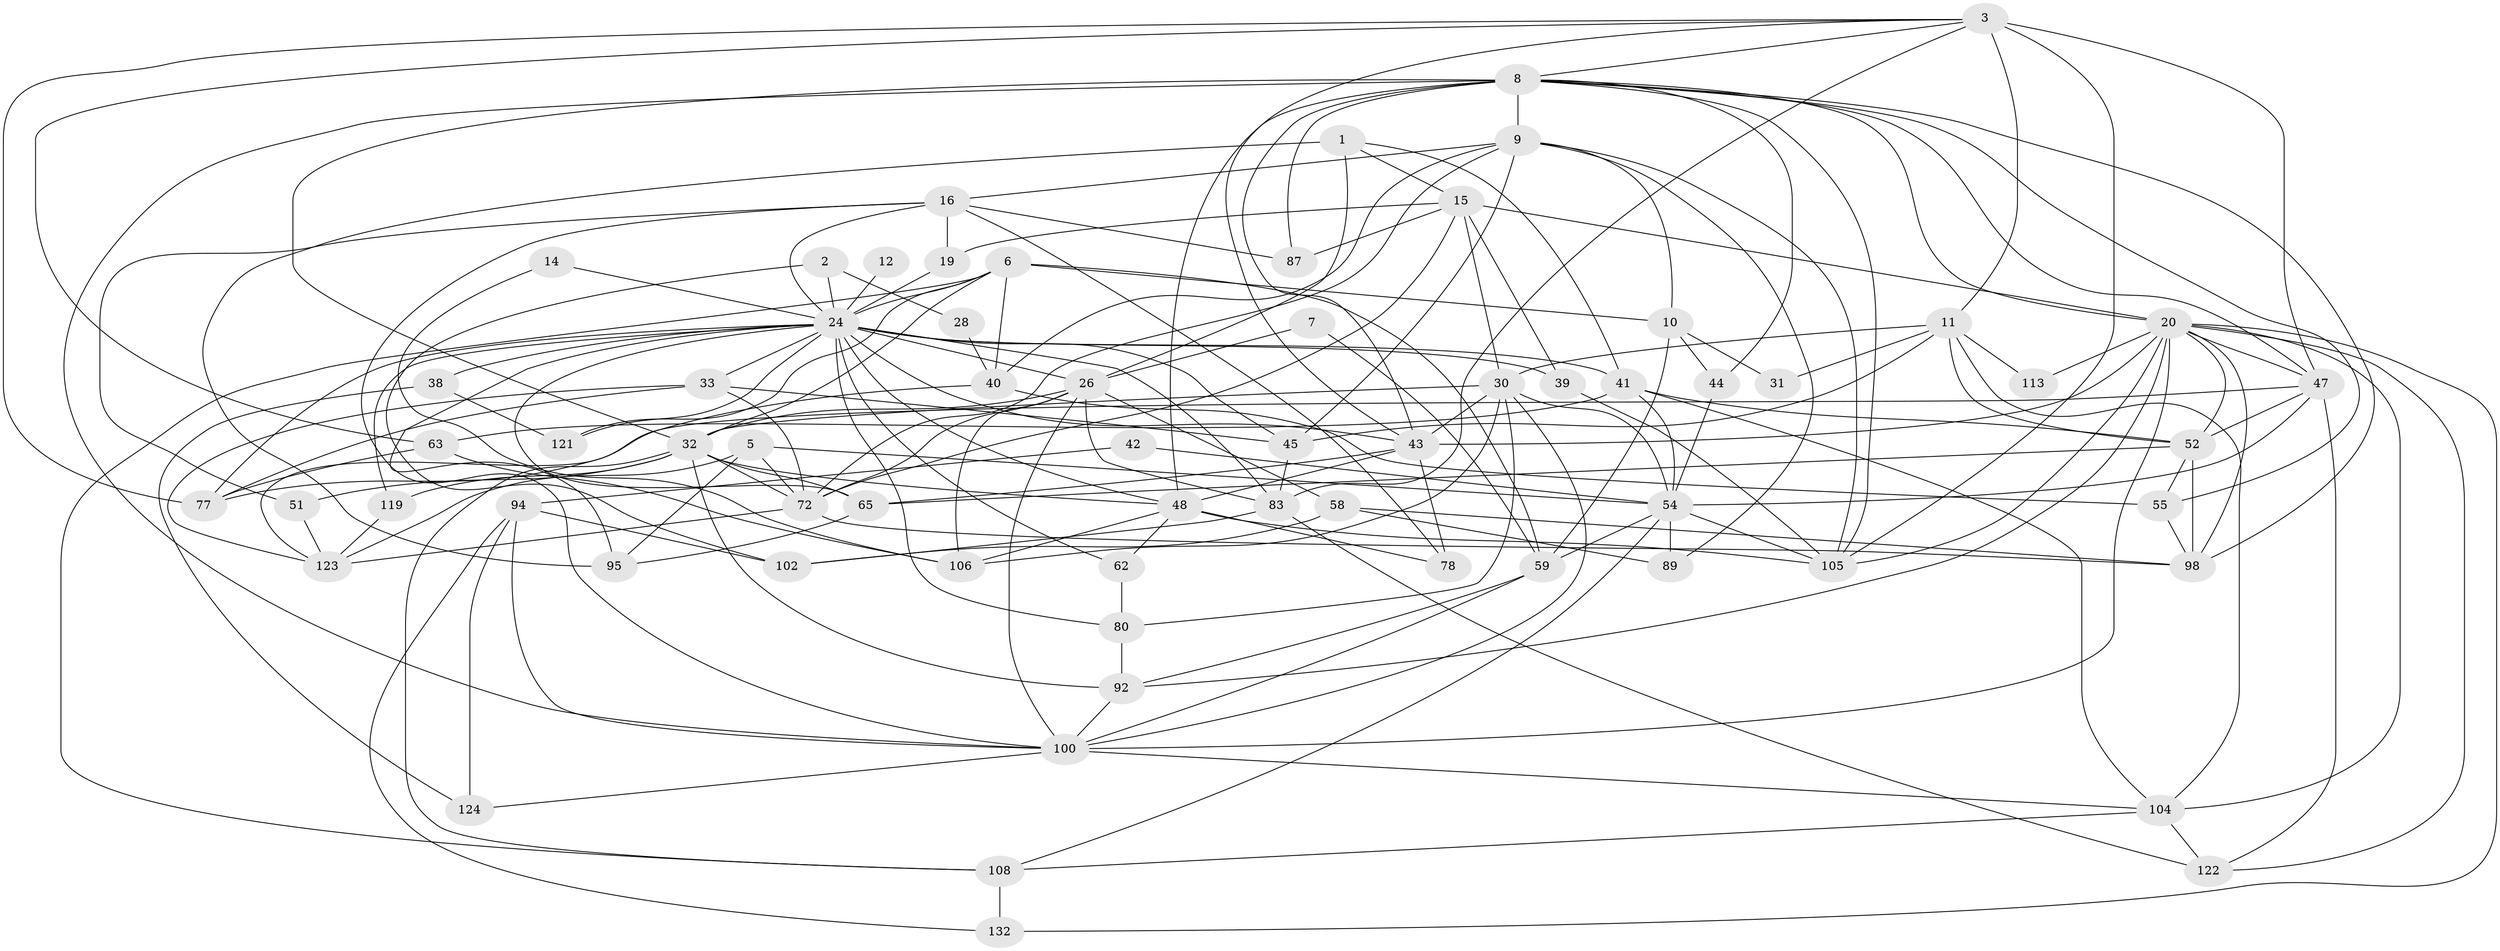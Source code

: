// original degree distribution, {2: 0.14393939393939395, 4: 0.23484848484848486, 3: 0.3106060606060606, 8: 0.015151515151515152, 7: 0.030303030303030304, 5: 0.15151515151515152, 6: 0.09090909090909091, 9: 0.022727272727272728}
// Generated by graph-tools (version 1.1) at 2025/15/03/09/25 04:15:10]
// undirected, 66 vertices, 181 edges
graph export_dot {
graph [start="1"]
  node [color=gray90,style=filled];
  1 [super="+17"];
  2 [super="+91"];
  3 [super="+27+13+4+116"];
  5 [super="+37"];
  6 [super="+74+103"];
  7;
  8 [super="+84+76+68"];
  9 [super="+18+70+118"];
  10;
  11 [super="+23+90"];
  12;
  14;
  15 [super="+96+21"];
  16 [super="+46"];
  19 [super="+29"];
  20 [super="+50+73+36+34"];
  24 [super="+25+127+67"];
  26 [super="+81"];
  28;
  30 [super="+79+69"];
  31;
  32 [super="+35+75"];
  33 [super="+111"];
  38;
  39;
  40 [super="+53+64"];
  41 [super="+71"];
  42;
  43 [super="+49"];
  44;
  45 [super="+110+60"];
  47 [super="+57"];
  48 [super="+66+97"];
  51;
  52 [super="+56"];
  54 [super="+88"];
  55;
  58;
  59 [super="+101"];
  62;
  63;
  65 [super="+86"];
  72 [super="+117"];
  77;
  78;
  80 [super="+112"];
  83 [super="+120"];
  87;
  89;
  92;
  94 [super="+115"];
  95;
  98;
  100 [super="+129"];
  102;
  104;
  105 [super="+126"];
  106 [super="+107"];
  108;
  113;
  119;
  121;
  122;
  123;
  124 [super="+130"];
  132;
  1 -- 15;
  1 -- 95;
  1 -- 41;
  1 -- 26;
  2 -- 28;
  2 -- 102;
  2 -- 24 [weight=2];
  3 -- 11;
  3 -- 47;
  3 -- 77;
  3 -- 63;
  3 -- 8;
  3 -- 83 [weight=2];
  3 -- 105;
  3 -- 43;
  5 -- 123;
  5 -- 54;
  5 -- 95;
  5 -- 72;
  6 -- 59;
  6 -- 40 [weight=2];
  6 -- 121;
  6 -- 10;
  6 -- 24 [weight=2];
  6 -- 32;
  6 -- 108;
  7 -- 59;
  7 -- 26;
  8 -- 47;
  8 -- 55;
  8 -- 98;
  8 -- 105;
  8 -- 44;
  8 -- 87;
  8 -- 32 [weight=2];
  8 -- 100;
  8 -- 43 [weight=2];
  8 -- 9;
  8 -- 20;
  8 -- 48;
  9 -- 72 [weight=2];
  9 -- 40;
  9 -- 10;
  9 -- 105;
  9 -- 89;
  9 -- 16;
  9 -- 45;
  10 -- 59;
  10 -- 44;
  10 -- 31;
  11 -- 104;
  11 -- 113;
  11 -- 45;
  11 -- 31;
  11 -- 52;
  11 -- 30 [weight=2];
  12 -- 24 [weight=2];
  14 -- 24;
  14 -- 106;
  15 -- 30;
  15 -- 19;
  15 -- 39;
  15 -- 87;
  15 -- 72;
  15 -- 20 [weight=2];
  16 -- 51;
  16 -- 78;
  16 -- 24;
  16 -- 19;
  16 -- 100;
  16 -- 87;
  19 -- 24;
  20 -- 100;
  20 -- 113;
  20 -- 98 [weight=2];
  20 -- 132;
  20 -- 104;
  20 -- 122;
  20 -- 92;
  20 -- 105;
  20 -- 47;
  20 -- 43;
  20 -- 52;
  24 -- 43 [weight=2];
  24 -- 65;
  24 -- 33;
  24 -- 48;
  24 -- 119;
  24 -- 95;
  24 -- 83;
  24 -- 45 [weight=3];
  24 -- 38;
  24 -- 77;
  24 -- 39;
  24 -- 41;
  24 -- 80;
  24 -- 121;
  24 -- 62;
  24 -- 26;
  26 -- 72;
  26 -- 32;
  26 -- 58;
  26 -- 100;
  26 -- 106;
  26 -- 83;
  28 -- 40;
  30 -- 80;
  30 -- 54;
  30 -- 106;
  30 -- 32;
  30 -- 100;
  30 -- 43;
  32 -- 72;
  32 -- 108;
  32 -- 51;
  32 -- 119;
  32 -- 92;
  32 -- 48;
  32 -- 65;
  33 -- 77;
  33 -- 72;
  33 -- 123;
  33 -- 45;
  38 -- 121;
  38 -- 124;
  39 -- 105;
  40 -- 55;
  40 -- 123;
  41 -- 104;
  41 -- 63;
  41 -- 52;
  41 -- 54;
  42 -- 54;
  42 -- 94;
  43 -- 65;
  43 -- 48;
  43 -- 78;
  44 -- 54;
  45 -- 83;
  47 -- 122;
  47 -- 54;
  47 -- 52;
  47 -- 77;
  48 -- 78;
  48 -- 105 [weight=2];
  48 -- 106;
  48 -- 62;
  51 -- 123;
  52 -- 65;
  52 -- 98;
  52 -- 55;
  54 -- 89;
  54 -- 59;
  54 -- 108;
  54 -- 105;
  55 -- 98;
  58 -- 98;
  58 -- 89;
  58 -- 102;
  59 -- 100;
  59 -- 92;
  62 -- 80;
  63 -- 77;
  63 -- 106;
  65 -- 95;
  72 -- 123;
  72 -- 98;
  80 -- 92;
  83 -- 122;
  83 -- 102;
  92 -- 100;
  94 -- 132;
  94 -- 102;
  94 -- 124 [weight=2];
  94 -- 100;
  100 -- 104;
  100 -- 124;
  104 -- 122;
  104 -- 108;
  108 -- 132;
  119 -- 123;
}
